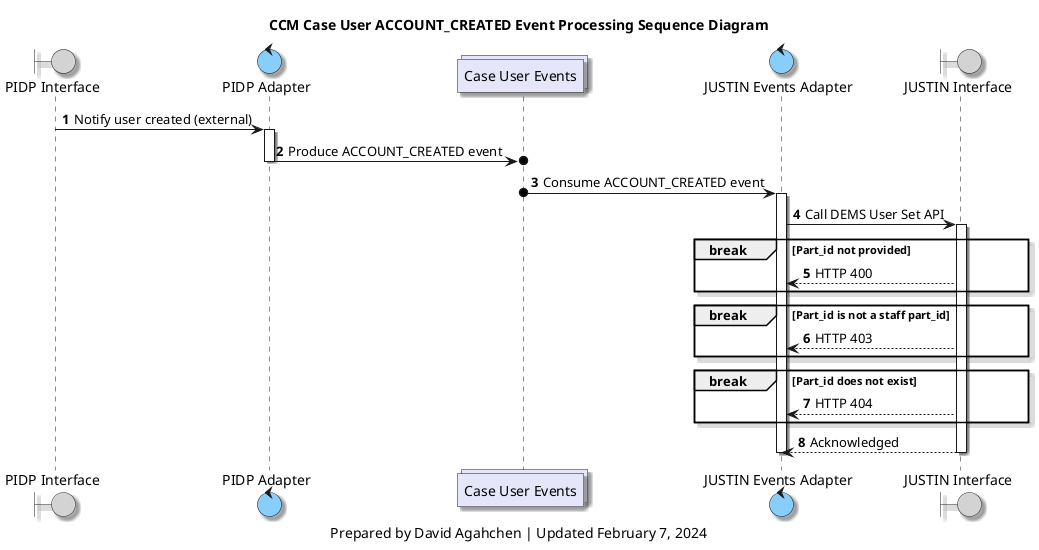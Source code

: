 @startuml
'hide footbox

skinparam Shadowing true
skinparam CollectionsBackgroundColor Lavender
skinparam ControlBackgroundColor LightSkyBlue
skinparam BoundaryBackgroundColor LightGrey

/' 
Available colours
https://plantuml-documentation.readthedocs.io/en/latest/formatting/color-names.html
'/

boundary p_interface as "PIDP Interface"
control p_adapter as "PIDP Adapter"
collections case_users_topic as "Case User Events"
control j_adapter as "JUSTIN Events Adapter"
boundary j_interface as "JUSTIN Interface"

title
CCM Case User ACCOUNT_CREATED Event Processing Sequence Diagram
end title

autonumber

p_interface -> p_adapter: Notify user created (external)
activate p_adapter
p_adapter ->o case_users_topic : Produce ACCOUNT_CREATED event
deactivate p_adapter

case_users_topic o-> j_adapter: Consume ACCOUNT_CREATED event
activate j_adapter
j_adapter -> j_interface: Call DEMS User Set API
activate j_interface

break Part_id not provided
j_interface --> j_adapter: HTTP 400
end break

break Part_id is not a staff part_id
j_interface --> j_adapter: HTTP 403
end break

break Part_id does not exist
j_interface --> j_adapter: HTTP 404
end break

j_interface --> j_adapter: Acknowledged

deactivate j_interface
deactivate j_adapter

caption
Prepared by David Agahchen | Updated February 7, 2024
end caption
@enduml